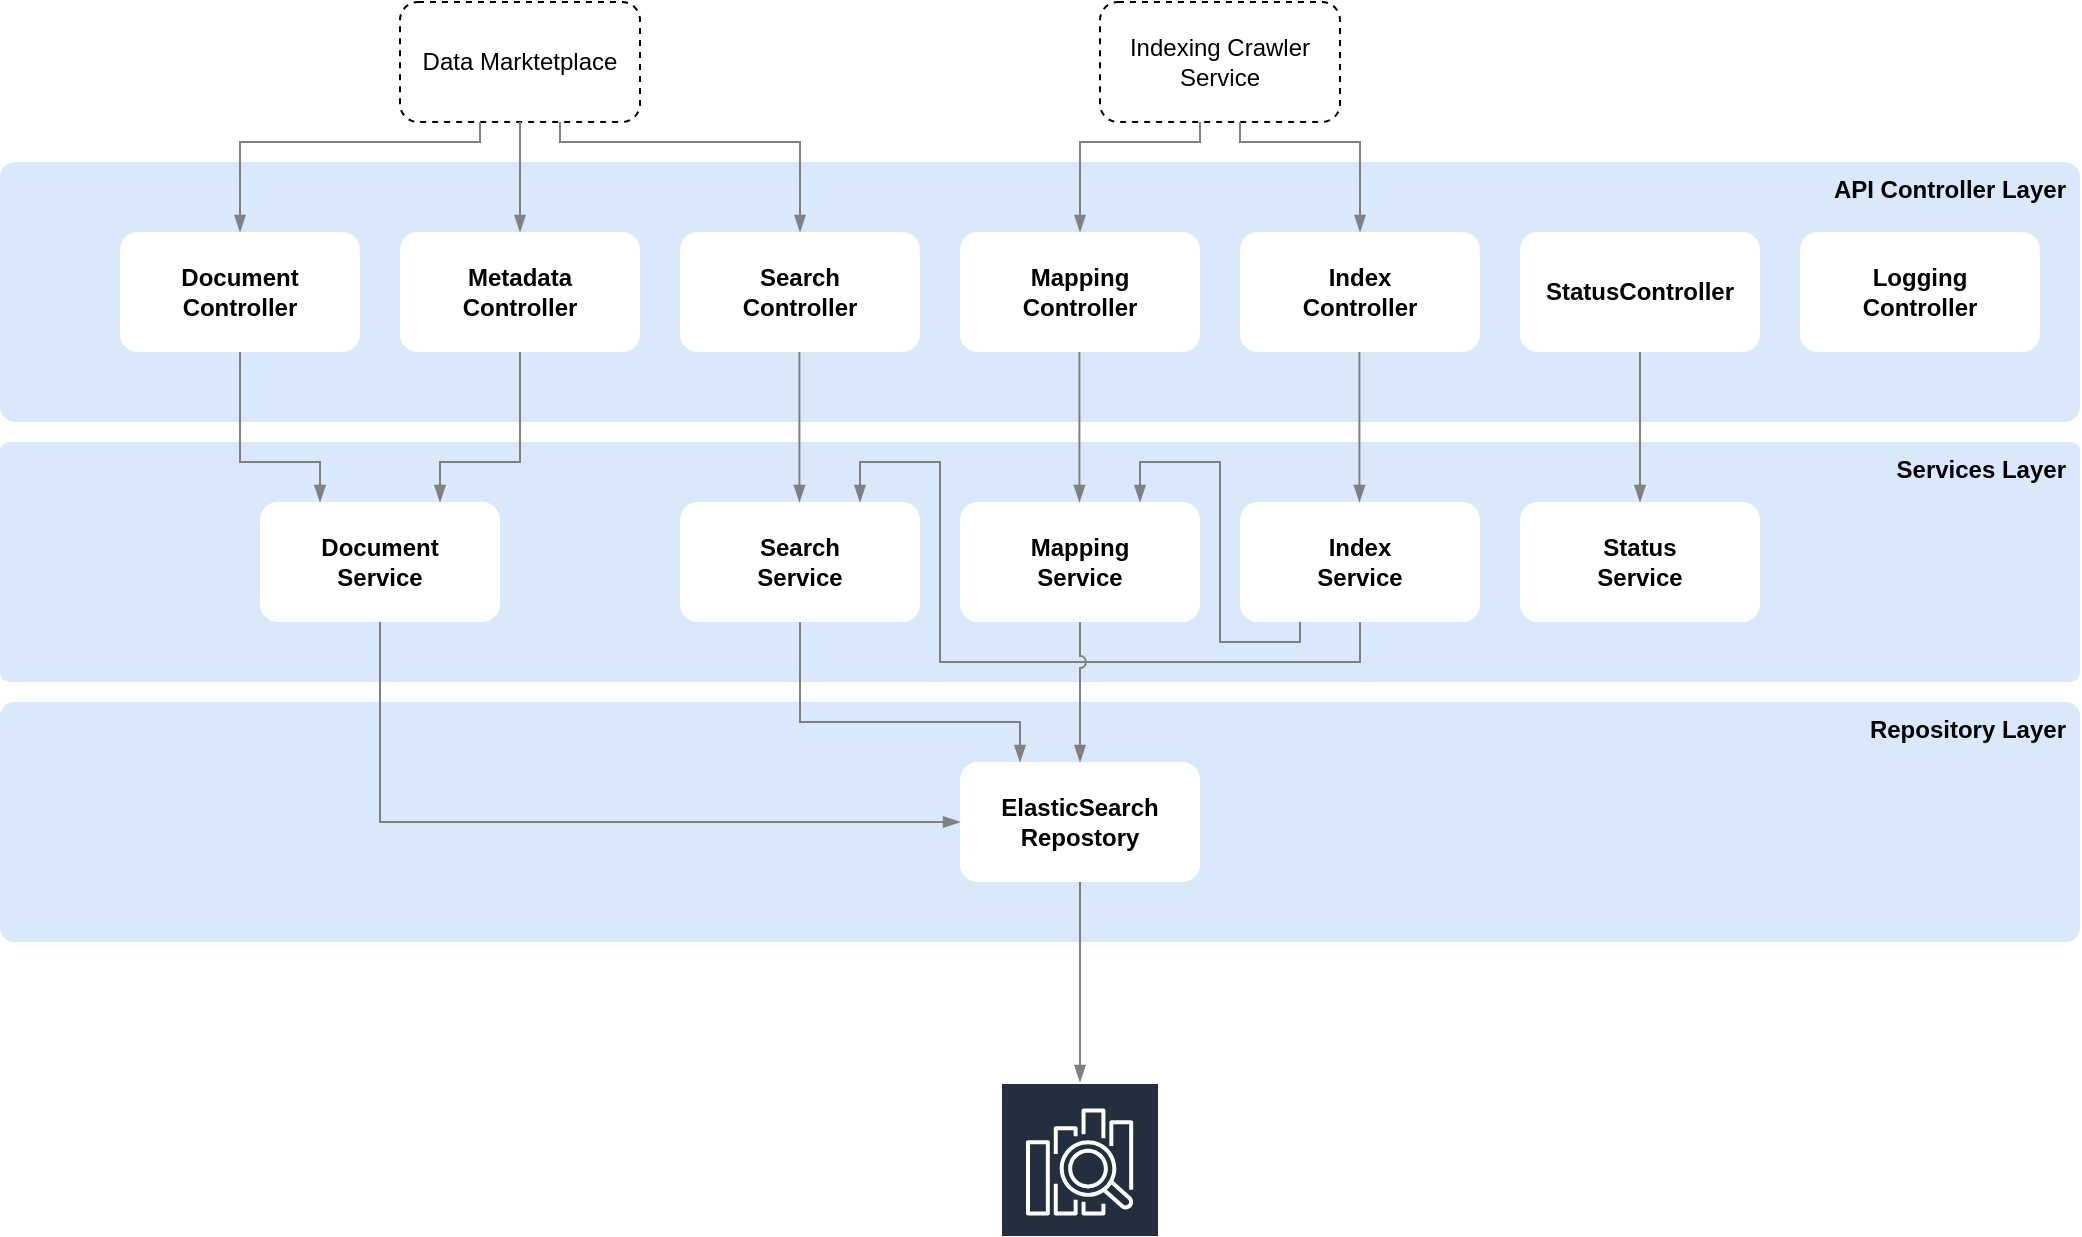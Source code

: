 <mxfile version="13.1.14" type="device"><diagram id="W5gxBKuNM4uRtxDOSXgU" name="Page-1"><mxGraphModel dx="1930" dy="543" grid="1" gridSize="10" guides="1" tooltips="1" connect="1" arrows="1" fold="1" page="1" pageScale="1" pageWidth="827" pageHeight="1169" math="0" shadow="0"><root><mxCell id="0"/><mxCell id="1" parent="0"/><mxCell id="wHxQWrBzP6xjfhHaAybc-35" value="API Controller Layer" style="rounded=1;whiteSpace=wrap;html=1;arcSize=6;align=right;horizontal=1;labelPosition=center;verticalLabelPosition=middle;verticalAlign=top;spacingRight=5;strokeWidth=1;perimeterSpacing=1;fontStyle=1;fillColor=#dae8fc;strokeColor=none;" parent="1" vertex="1"><mxGeometry x="-340" y="320" width="1040" height="130" as="geometry"/></mxCell><mxCell id="wHxQWrBzP6xjfhHaAybc-32" value="Repository Layer" style="rounded=1;whiteSpace=wrap;html=1;arcSize=6;verticalAlign=top;align=right;spacingRight=5;fontStyle=1;fillColor=#dae8fc;strokeColor=none;" parent="1" vertex="1"><mxGeometry x="-340" y="590" width="1040" height="120" as="geometry"/></mxCell><mxCell id="wHxQWrBzP6xjfhHaAybc-31" value="Services Layer" style="rounded=1;whiteSpace=wrap;html=1;arcSize=4;imageHeight=24;imageAspect=1;verticalAlign=top;align=right;spacingRight=5;fillColor=#dae8fc;strokeColor=none;fontStyle=1" parent="1" vertex="1"><mxGeometry x="-340" y="460" width="1040" height="120" as="geometry"/></mxCell><mxCell id="wHxQWrBzP6xjfhHaAybc-1" value="Metadata&lt;br&gt;Controller" style="rounded=1;whiteSpace=wrap;html=1;strokeColor=none;fontStyle=1" parent="1" vertex="1"><mxGeometry x="-140" y="355" width="120" height="60" as="geometry"/></mxCell><mxCell id="b9Im2QqVBIbQ3a5Oq_5m-1" value="Mapping&lt;br&gt;Controller" style="rounded=1;whiteSpace=wrap;html=1;strokeColor=none;fontStyle=1" parent="1" vertex="1"><mxGeometry x="140" y="355" width="120" height="60" as="geometry"/></mxCell><mxCell id="b9Im2QqVBIbQ3a5Oq_5m-2" value="Index&lt;br&gt;Controller" style="rounded=1;whiteSpace=wrap;html=1;strokeColor=none;fontStyle=1" parent="1" vertex="1"><mxGeometry x="280" y="355" width="120" height="60" as="geometry"/></mxCell><mxCell id="b9Im2QqVBIbQ3a5Oq_5m-3" value="StatusController" style="rounded=1;whiteSpace=wrap;html=1;strokeColor=none;fontStyle=1" parent="1" vertex="1"><mxGeometry x="420" y="355" width="120" height="60" as="geometry"/></mxCell><mxCell id="b9Im2QqVBIbQ3a5Oq_5m-5" value="Logging&lt;br&gt;Controller" style="rounded=1;whiteSpace=wrap;html=1;strokeColor=none;fontStyle=1" parent="1" vertex="1"><mxGeometry x="560" y="355" width="120" height="60" as="geometry"/></mxCell><mxCell id="b9Im2QqVBIbQ3a5Oq_5m-8" value="Mapping&lt;br&gt;Service" style="rounded=1;whiteSpace=wrap;html=1;fontStyle=1;strokeColor=none;" parent="1" vertex="1"><mxGeometry x="140" y="490" width="120" height="60" as="geometry"/></mxCell><mxCell id="b9Im2QqVBIbQ3a5Oq_5m-10" value="Document&lt;br&gt;Service" style="rounded=1;whiteSpace=wrap;html=1;fontStyle=1;strokeColor=none;" parent="1" vertex="1"><mxGeometry x="-210" y="490" width="120" height="60" as="geometry"/></mxCell><mxCell id="b9Im2QqVBIbQ3a5Oq_5m-12" value="Index&lt;br&gt;Service" style="rounded=1;whiteSpace=wrap;html=1;fontStyle=1;strokeColor=none;" parent="1" vertex="1"><mxGeometry x="280" y="490" width="120" height="60" as="geometry"/></mxCell><mxCell id="b9Im2QqVBIbQ3a5Oq_5m-17" value="" style="edgeStyle=orthogonalEdgeStyle;rounded=0;orthogonalLoop=1;jettySize=auto;html=1;fontStyle=1;strokeColor=#808080;endArrow=blockThin;endFill=1;exitX=0.5;exitY=1;exitDx=0;exitDy=0;" parent="1" edge="1"><mxGeometry relative="1" as="geometry"><mxPoint x="199.71" y="415" as="sourcePoint"/><mxPoint x="199.71" y="490" as="targetPoint"/></mxGeometry></mxCell><mxCell id="b9Im2QqVBIbQ3a5Oq_5m-18" value="" style="edgeStyle=orthogonalEdgeStyle;rounded=0;orthogonalLoop=1;jettySize=auto;html=1;fontStyle=1;strokeColor=#808080;endArrow=blockThin;endFill=1;exitX=0.5;exitY=1;exitDx=0;exitDy=0;" parent="1" edge="1"><mxGeometry relative="1" as="geometry"><mxPoint x="339.71" y="415" as="sourcePoint"/><mxPoint x="339.71" y="490" as="targetPoint"/></mxGeometry></mxCell><mxCell id="b9Im2QqVBIbQ3a5Oq_5m-23" value="ElasticSearch&lt;br&gt;Repostory" style="rounded=1;whiteSpace=wrap;html=1;fontStyle=1;strokeColor=none;" parent="1" vertex="1"><mxGeometry x="140" y="620" width="120" height="60" as="geometry"/></mxCell><mxCell id="GCs50CtLrna-4cHezRIB-1" value="Indexing Crawler Service" style="rounded=1;whiteSpace=wrap;html=1;dashed=1;" parent="1" vertex="1"><mxGeometry x="210" y="240" width="120" height="60" as="geometry"/></mxCell><mxCell id="GCs50CtLrna-4cHezRIB-3" value="" style="edgeStyle=orthogonalEdgeStyle;rounded=0;orthogonalLoop=1;jettySize=auto;html=1;fontStyle=1;strokeColor=#808080;endArrow=blockThin;endFill=1;" parent="1" source="GCs50CtLrna-4cHezRIB-1" target="b9Im2QqVBIbQ3a5Oq_5m-2" edge="1"><mxGeometry relative="1" as="geometry"><mxPoint x="209.71" y="425" as="sourcePoint"/><mxPoint x="209.71" y="500" as="targetPoint"/><Array as="points"><mxPoint x="280" y="310"/><mxPoint x="340" y="310"/></Array></mxGeometry></mxCell><mxCell id="GCs50CtLrna-4cHezRIB-6" value="Document&lt;br&gt;Controller" style="rounded=1;whiteSpace=wrap;html=1;strokeColor=none;fontStyle=1" parent="1" vertex="1"><mxGeometry x="-280" y="355" width="120" height="60" as="geometry"/></mxCell><mxCell id="GCs50CtLrna-4cHezRIB-7" value="Status&lt;br&gt;Service" style="rounded=1;whiteSpace=wrap;html=1;strokeColor=none;fontStyle=1" parent="1" vertex="1"><mxGeometry x="420" y="490" width="120" height="60" as="geometry"/></mxCell><mxCell id="GCs50CtLrna-4cHezRIB-8" value="Search&lt;br&gt;Controller" style="rounded=1;whiteSpace=wrap;html=1;strokeColor=none;fontStyle=1" parent="1" vertex="1"><mxGeometry y="355" width="120" height="60" as="geometry"/></mxCell><mxCell id="GCs50CtLrna-4cHezRIB-9" value="Search&lt;br&gt;Service" style="rounded=1;whiteSpace=wrap;html=1;fontStyle=1;strokeColor=none;" parent="1" vertex="1"><mxGeometry y="490" width="120" height="60" as="geometry"/></mxCell><mxCell id="GCs50CtLrna-4cHezRIB-10" value="" style="edgeStyle=orthogonalEdgeStyle;rounded=0;orthogonalLoop=1;jettySize=auto;html=1;fontStyle=1;strokeColor=#808080;endArrow=blockThin;endFill=1;exitX=0.5;exitY=1;exitDx=0;exitDy=0;" parent="1" edge="1"><mxGeometry relative="1" as="geometry"><mxPoint x="59.71" y="415" as="sourcePoint"/><mxPoint x="59.71" y="490" as="targetPoint"/></mxGeometry></mxCell><mxCell id="GCs50CtLrna-4cHezRIB-11" value="Data Marktetplace" style="rounded=1;whiteSpace=wrap;html=1;dashed=1;" parent="1" vertex="1"><mxGeometry x="-140" y="240" width="120" height="60" as="geometry"/></mxCell><mxCell id="GCs50CtLrna-4cHezRIB-12" value="" style="edgeStyle=orthogonalEdgeStyle;rounded=0;orthogonalLoop=1;jettySize=auto;html=1;fontStyle=1;strokeColor=#808080;endArrow=blockThin;endFill=1;" parent="1" source="GCs50CtLrna-4cHezRIB-11" target="GCs50CtLrna-4cHezRIB-8" edge="1"><mxGeometry relative="1" as="geometry"><mxPoint x="-210" y="210.0" as="sourcePoint"/><mxPoint x="-215.5" y="329" as="targetPoint"/><Array as="points"><mxPoint x="-60" y="310"/><mxPoint x="60" y="310"/></Array></mxGeometry></mxCell><mxCell id="GCs50CtLrna-4cHezRIB-15" value="" style="edgeStyle=orthogonalEdgeStyle;rounded=0;orthogonalLoop=1;jettySize=auto;html=1;fontStyle=1;strokeColor=#808080;endArrow=blockThin;endFill=1;" parent="1" source="GCs50CtLrna-4cHezRIB-11" target="wHxQWrBzP6xjfhHaAybc-1" edge="1"><mxGeometry relative="1" as="geometry"><mxPoint x="350" y="230" as="sourcePoint"/><mxPoint x="350" y="365" as="targetPoint"/></mxGeometry></mxCell><mxCell id="GCs50CtLrna-4cHezRIB-16" value="" style="edgeStyle=orthogonalEdgeStyle;rounded=0;orthogonalLoop=1;jettySize=auto;html=1;fontStyle=1;strokeColor=#808080;endArrow=blockThin;endFill=1;" parent="1" source="GCs50CtLrna-4cHezRIB-11" target="GCs50CtLrna-4cHezRIB-6" edge="1"><mxGeometry relative="1" as="geometry"><mxPoint x="360" y="240" as="sourcePoint"/><mxPoint x="360" y="375" as="targetPoint"/><Array as="points"><mxPoint x="-100" y="310"/><mxPoint x="-220" y="310"/></Array></mxGeometry></mxCell><mxCell id="GCs50CtLrna-4cHezRIB-17" value="" style="edgeStyle=orthogonalEdgeStyle;rounded=0;orthogonalLoop=1;jettySize=auto;html=1;fontStyle=1;strokeColor=#808080;endArrow=blockThin;endFill=1;" parent="1" source="GCs50CtLrna-4cHezRIB-1" target="b9Im2QqVBIbQ3a5Oq_5m-1" edge="1"><mxGeometry relative="1" as="geometry"><mxPoint x="310" y="230" as="sourcePoint"/><mxPoint x="350" y="365" as="targetPoint"/><Array as="points"><mxPoint x="260" y="310"/><mxPoint x="200" y="310"/></Array></mxGeometry></mxCell><mxCell id="GCs50CtLrna-4cHezRIB-18" value="" style="edgeStyle=orthogonalEdgeStyle;rounded=0;orthogonalLoop=1;jettySize=auto;html=1;fontStyle=1;strokeColor=#808080;endArrow=blockThin;endFill=1;exitX=0.5;exitY=1;exitDx=0;exitDy=0;entryX=0.75;entryY=0;entryDx=0;entryDy=0;" parent="1" source="wHxQWrBzP6xjfhHaAybc-1" target="b9Im2QqVBIbQ3a5Oq_5m-10" edge="1"><mxGeometry relative="1" as="geometry"><mxPoint x="69.71" y="425" as="sourcePoint"/><mxPoint x="69.71" y="500" as="targetPoint"/><Array as="points"><mxPoint x="-80" y="470"/><mxPoint x="-120" y="470"/></Array></mxGeometry></mxCell><mxCell id="GCs50CtLrna-4cHezRIB-19" value="" style="edgeStyle=orthogonalEdgeStyle;rounded=0;orthogonalLoop=1;jettySize=auto;html=1;fontStyle=1;strokeColor=#808080;endArrow=blockThin;endFill=1;entryX=0.25;entryY=0;entryDx=0;entryDy=0;" parent="1" source="GCs50CtLrna-4cHezRIB-6" target="b9Im2QqVBIbQ3a5Oq_5m-10" edge="1"><mxGeometry relative="1" as="geometry"><mxPoint x="79.71" y="435" as="sourcePoint"/><mxPoint x="79.71" y="510" as="targetPoint"/><Array as="points"><mxPoint x="-220" y="470"/><mxPoint x="-180" y="470"/></Array></mxGeometry></mxCell><mxCell id="GCs50CtLrna-4cHezRIB-20" value="" style="edgeStyle=orthogonalEdgeStyle;rounded=0;orthogonalLoop=1;jettySize=auto;html=1;fontStyle=1;strokeColor=#808080;endArrow=blockThin;endFill=1;exitX=0.25;exitY=1;exitDx=0;exitDy=0;entryX=0.75;entryY=0;entryDx=0;entryDy=0;" parent="1" source="b9Im2QqVBIbQ3a5Oq_5m-12" target="b9Im2QqVBIbQ3a5Oq_5m-8" edge="1"><mxGeometry relative="1" as="geometry"><mxPoint x="349.71" y="425" as="sourcePoint"/><mxPoint x="349.71" y="500" as="targetPoint"/><Array as="points"><mxPoint x="310" y="560"/><mxPoint x="270" y="560"/><mxPoint x="270" y="470"/><mxPoint x="230" y="470"/></Array></mxGeometry></mxCell><mxCell id="GCs50CtLrna-4cHezRIB-22" value="" style="edgeStyle=orthogonalEdgeStyle;rounded=0;orthogonalLoop=1;jettySize=auto;html=1;fontStyle=1;strokeColor=#808080;endArrow=blockThin;endFill=1;exitX=0.5;exitY=1;exitDx=0;exitDy=0;" parent="1" source="b9Im2QqVBIbQ3a5Oq_5m-10" target="b9Im2QqVBIbQ3a5Oq_5m-23" edge="1"><mxGeometry relative="1" as="geometry"><mxPoint x="-210" y="425" as="sourcePoint"/><mxPoint x="-170" y="500" as="targetPoint"/><Array as="points"><mxPoint x="-150" y="650"/></Array></mxGeometry></mxCell><mxCell id="GCs50CtLrna-4cHezRIB-23" value="" style="edgeStyle=orthogonalEdgeStyle;rounded=0;orthogonalLoop=1;jettySize=auto;html=1;fontStyle=1;strokeColor=#808080;endArrow=blockThin;endFill=1;entryX=0.25;entryY=0;entryDx=0;entryDy=0;" parent="1" source="GCs50CtLrna-4cHezRIB-9" target="b9Im2QqVBIbQ3a5Oq_5m-23" edge="1"><mxGeometry relative="1" as="geometry"><mxPoint x="-140" y="560" as="sourcePoint"/><mxPoint x="190" y="630" as="targetPoint"/><Array as="points"><mxPoint x="60" y="600"/><mxPoint x="170" y="600"/></Array></mxGeometry></mxCell><mxCell id="GCs50CtLrna-4cHezRIB-25" value="" style="edgeStyle=orthogonalEdgeStyle;rounded=0;orthogonalLoop=1;jettySize=auto;html=1;fontStyle=1;strokeColor=#808080;endArrow=blockThin;endFill=1;entryX=0.75;entryY=0;entryDx=0;entryDy=0;" parent="1" source="b9Im2QqVBIbQ3a5Oq_5m-12" target="GCs50CtLrna-4cHezRIB-9" edge="1"><mxGeometry relative="1" as="geometry"><mxPoint x="300" y="540" as="sourcePoint"/><mxPoint x="280" y="540" as="targetPoint"/><Array as="points"><mxPoint x="340" y="570"/><mxPoint x="130" y="570"/><mxPoint x="130" y="470"/><mxPoint x="90" y="470"/></Array></mxGeometry></mxCell><mxCell id="GCs50CtLrna-4cHezRIB-26" value="" style="edgeStyle=orthogonalEdgeStyle;rounded=0;orthogonalLoop=1;jettySize=auto;html=1;fontStyle=1;strokeColor=#808080;endArrow=blockThin;endFill=1;entryX=0.5;entryY=0;entryDx=0;entryDy=0;exitX=0.5;exitY=1;exitDx=0;exitDy=0;jumpStyle=arc;" parent="1" source="b9Im2QqVBIbQ3a5Oq_5m-8" target="b9Im2QqVBIbQ3a5Oq_5m-23" edge="1"><mxGeometry relative="1" as="geometry"><mxPoint x="70" y="560" as="sourcePoint"/><mxPoint x="160" y="630" as="targetPoint"/><Array as="points"><mxPoint x="200" y="610"/><mxPoint x="200" y="610"/></Array></mxGeometry></mxCell><mxCell id="GCs50CtLrna-4cHezRIB-27" value="" style="edgeStyle=orthogonalEdgeStyle;rounded=0;orthogonalLoop=1;jettySize=auto;html=1;fontStyle=1;strokeColor=#808080;endArrow=blockThin;endFill=1;" parent="1" source="b9Im2QqVBIbQ3a5Oq_5m-3" target="GCs50CtLrna-4cHezRIB-7" edge="1"><mxGeometry relative="1" as="geometry"><mxPoint x="349.71" y="425" as="sourcePoint"/><mxPoint x="349.71" y="500" as="targetPoint"/></mxGeometry></mxCell><mxCell id="NiaC-NahNl8s9LV50j5F-3" value="" style="outlineConnect=0;fontColor=#232F3E;gradientColor=none;strokeColor=#ffffff;fillColor=#232F3E;dashed=0;verticalLabelPosition=middle;verticalAlign=bottom;align=center;html=1;whiteSpace=wrap;fontSize=10;fontStyle=1;spacing=3;shape=mxgraph.aws4.productIcon;prIcon=mxgraph.aws4.elasticsearch_service;" parent="1" vertex="1"><mxGeometry x="160" y="780" width="80" height="76" as="geometry"/></mxCell><mxCell id="NiaC-NahNl8s9LV50j5F-4" value="" style="edgeStyle=orthogonalEdgeStyle;rounded=0;orthogonalLoop=1;jettySize=auto;html=1;fontStyle=1;strokeColor=#808080;endArrow=blockThin;endFill=1;" parent="1" source="b9Im2QqVBIbQ3a5Oq_5m-23" target="NiaC-NahNl8s9LV50j5F-3" edge="1"><mxGeometry relative="1" as="geometry"><mxPoint x="-140" y="560" as="sourcePoint"/><mxPoint x="150" y="660.034" as="targetPoint"/><Array as="points"/></mxGeometry></mxCell></root></mxGraphModel></diagram></mxfile>